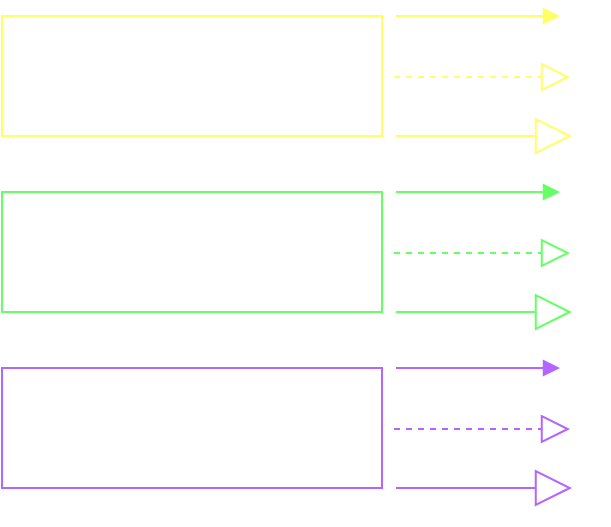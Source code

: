 <mxfile version="20.6.2" type="github"><diagram id="8DoNjmoRVH9KA_Kde1OC" name="Page-1"><mxGraphModel dx="1234" dy="853" grid="0" gridSize="10" guides="1" tooltips="1" connect="1" arrows="1" fold="1" page="1" pageScale="1" pageWidth="827" pageHeight="1169" math="0" shadow="0"><root><mxCell id="0"/><mxCell id="1" parent="0"/><mxCell id="RjXZu9Xo7SkpvOjB_6qB-1" value="" style="rounded=0;whiteSpace=wrap;html=1;strokeColor=#FFFF66;fontColor=#FFFF66;" parent="1" vertex="1"><mxGeometry x="35" y="29" width="190" height="60" as="geometry"/></mxCell><mxCell id="RjXZu9Xo7SkpvOjB_6qB-18" value="" style="endArrow=block;dashed=1;endFill=0;endSize=12;html=1;rounded=0;strokeColor=#FFFF66;fontColor=#FF8000;" parent="1" edge="1"><mxGeometry width="160" relative="1" as="geometry"><mxPoint x="231" y="59.5" as="sourcePoint"/><mxPoint x="319" y="59.5" as="targetPoint"/></mxGeometry></mxCell><mxCell id="RjXZu9Xo7SkpvOjB_6qB-19" value="" style="endArrow=block;endSize=16;endFill=0;html=1;rounded=0;strokeColor=#FFFF66;fontColor=#FF8000;" parent="1" edge="1"><mxGeometry width="160" relative="1" as="geometry"><mxPoint x="232" y="89" as="sourcePoint"/><mxPoint x="320" y="89" as="targetPoint"/></mxGeometry></mxCell><mxCell id="RjXZu9Xo7SkpvOjB_6qB-21" value="" style="endArrow=block;endFill=1;html=1;edgeStyle=orthogonalEdgeStyle;align=left;verticalAlign=top;rounded=0;strokeColor=#FFFF66;fontColor=#FF8000;" parent="1" edge="1"><mxGeometry x="-1" relative="1" as="geometry"><mxPoint x="232" y="29" as="sourcePoint"/><mxPoint x="314" y="29" as="targetPoint"/></mxGeometry></mxCell><mxCell id="RjXZu9Xo7SkpvOjB_6qB-23" value="" style="rounded=0;whiteSpace=wrap;html=1;strokeColor=#66FF66;fontColor=#66FF66;" parent="1" vertex="1"><mxGeometry x="35" y="117" width="190" height="60" as="geometry"/></mxCell><mxCell id="RjXZu9Xo7SkpvOjB_6qB-24" value="" style="endArrow=block;dashed=1;endFill=0;endSize=12;html=1;rounded=0;strokeColor=#66FF66;fontColor=#FF8000;" parent="1" edge="1"><mxGeometry width="160" relative="1" as="geometry"><mxPoint x="231" y="147.5" as="sourcePoint"/><mxPoint x="319" y="147.5" as="targetPoint"/></mxGeometry></mxCell><mxCell id="RjXZu9Xo7SkpvOjB_6qB-25" value="" style="endArrow=block;endSize=16;endFill=0;html=1;rounded=0;strokeColor=#66FF66;fontColor=#FF8000;" parent="1" edge="1"><mxGeometry width="160" relative="1" as="geometry"><mxPoint x="232" y="177" as="sourcePoint"/><mxPoint x="320" y="177" as="targetPoint"/></mxGeometry></mxCell><mxCell id="RjXZu9Xo7SkpvOjB_6qB-26" value="" style="endArrow=block;endFill=1;html=1;edgeStyle=orthogonalEdgeStyle;align=left;verticalAlign=top;rounded=0;strokeColor=#66FF66;fontColor=#FF8000;" parent="1" edge="1"><mxGeometry x="-1" relative="1" as="geometry"><mxPoint x="232" y="117" as="sourcePoint"/><mxPoint x="314" y="117" as="targetPoint"/></mxGeometry></mxCell><mxCell id="RjXZu9Xo7SkpvOjB_6qB-27" value="" style="rounded=0;whiteSpace=wrap;html=1;strokeColor=#B266FF;fontColor=#B266FF;" parent="1" vertex="1"><mxGeometry x="35" y="205" width="190" height="60" as="geometry"/></mxCell><mxCell id="RjXZu9Xo7SkpvOjB_6qB-28" value="" style="endArrow=block;dashed=1;endFill=0;endSize=12;html=1;rounded=0;strokeColor=#B266FF;fontColor=#FF8000;" parent="1" edge="1"><mxGeometry width="160" relative="1" as="geometry"><mxPoint x="231" y="235.5" as="sourcePoint"/><mxPoint x="319" y="235.5" as="targetPoint"/></mxGeometry></mxCell><mxCell id="RjXZu9Xo7SkpvOjB_6qB-29" value="" style="endArrow=block;endSize=16;endFill=0;html=1;rounded=0;strokeColor=#B266FF;fontColor=#FF8000;" parent="1" edge="1"><mxGeometry width="160" relative="1" as="geometry"><mxPoint x="232" y="265" as="sourcePoint"/><mxPoint x="320" y="265" as="targetPoint"/></mxGeometry></mxCell><mxCell id="RjXZu9Xo7SkpvOjB_6qB-30" value="" style="endArrow=block;endFill=1;html=1;edgeStyle=orthogonalEdgeStyle;align=left;verticalAlign=top;rounded=0;strokeColor=#B266FF;fontColor=#FF8000;" parent="1" edge="1"><mxGeometry x="-1" relative="1" as="geometry"><mxPoint x="232" y="205" as="sourcePoint"/><mxPoint x="314" y="205" as="targetPoint"/></mxGeometry></mxCell></root></mxGraphModel></diagram></mxfile>